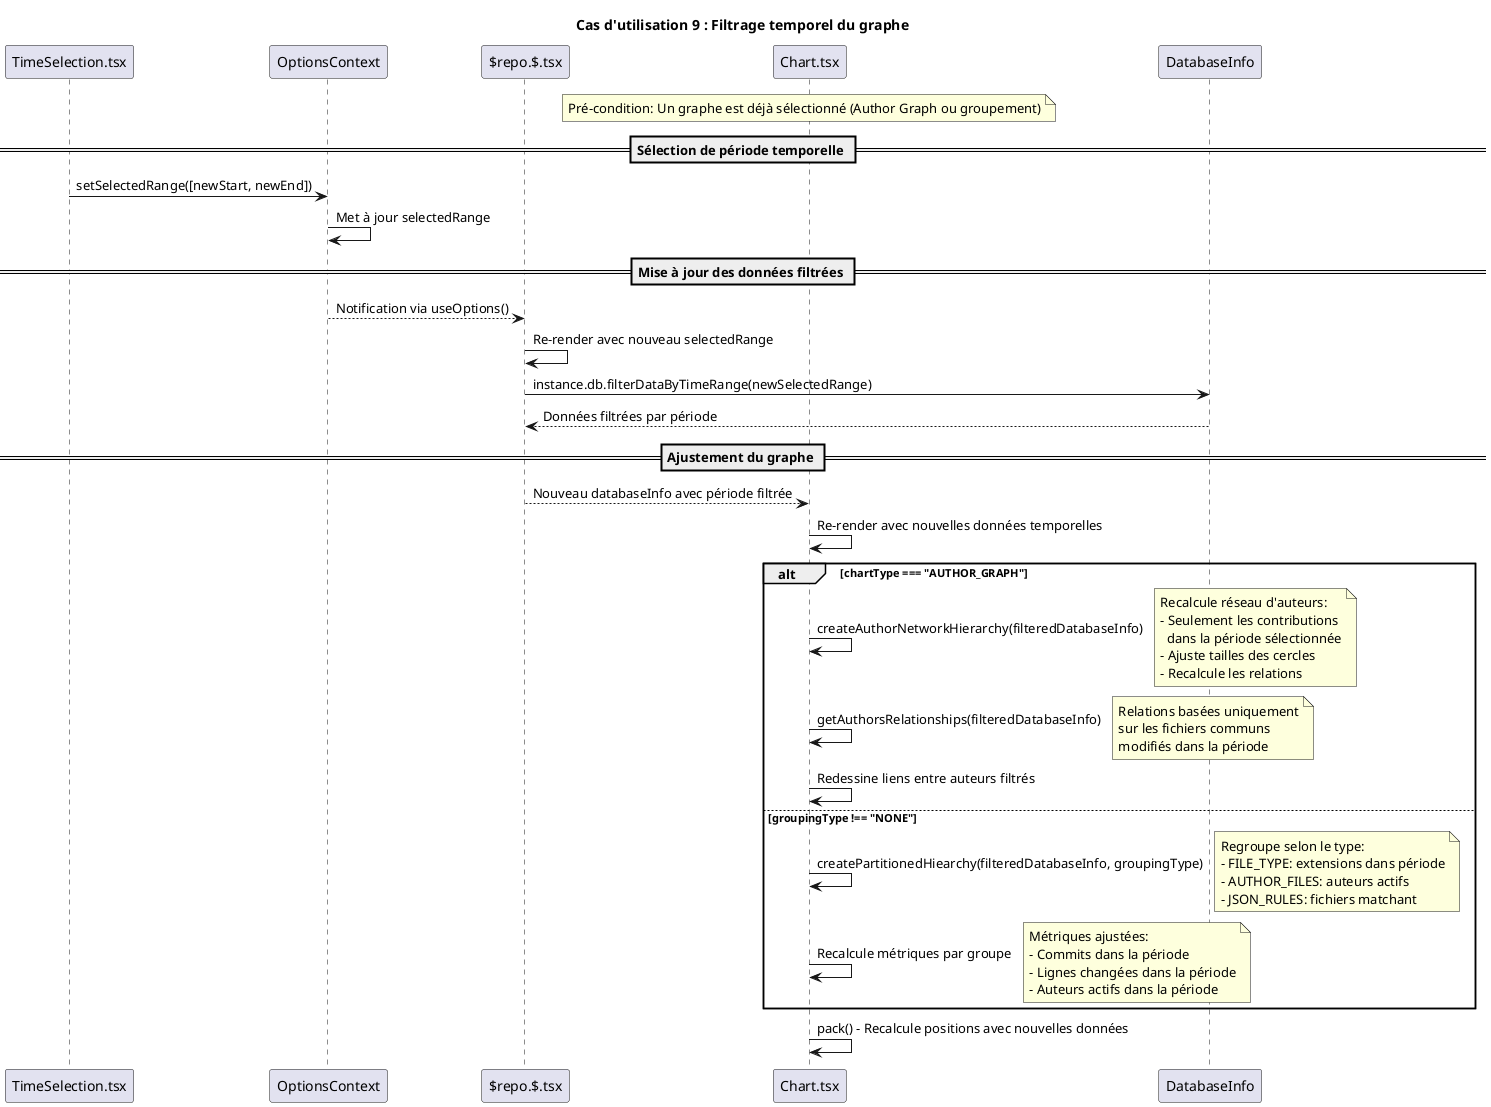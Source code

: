 @startuml
title Cas d'utilisation 9 : Filtrage temporel du graphe

participant "TimeSelection.tsx" as TS
participant "OptionsContext" as OC
participant "$repo.$.tsx" as R
participant "Chart.tsx" as C
participant "DatabaseInfo" as DB

note over C: Pré-condition: Un graphe est déjà sélectionné (Author Graph ou groupement)

== Sélection de période temporelle ==
TS -> OC: setSelectedRange([newStart, newEnd])
OC -> OC: Met à jour selectedRange

== Mise à jour des données filtrées ==
OC --> R: Notification via useOptions()
R -> R: Re-render avec nouveau selectedRange
R -> DB: instance.db.filterDataByTimeRange(newSelectedRange)
DB --> R: Données filtrées par période

== Ajustement du graphe ==
R --> C: Nouveau databaseInfo avec période filtrée
C -> C: Re-render avec nouvelles données temporelles
alt chartType === "AUTHOR_GRAPH"
    C -> C: createAuthorNetworkHierarchy(filteredDatabaseInfo)
    note right: Recalcule réseau d'auteurs:\n- Seulement les contributions\n  dans la période sélectionnée\n- Ajuste tailles des cercles\n- Recalcule les relations
    
    C -> C: getAuthorsRelationships(filteredDatabaseInfo)
    note right: Relations basées uniquement\nsur les fichiers communs\nmodifiés dans la période
    
    C -> C: Redessine liens entre auteurs filtrés
    
else groupingType !== "NONE"
    C -> C: createPartitionedHiearchy(filteredDatabaseInfo, groupingType)
    note right: Regroupe selon le type:\n- FILE_TYPE: extensions dans période\n- AUTHOR_FILES: auteurs actifs\n- JSON_RULES: fichiers matchant
    
    C -> C: Recalcule métriques par groupe
    note right: Métriques ajustées:\n- Commits dans la période\n- Lignes changées dans la période\n- Auteurs actifs dans la période
end

C -> C: pack() - Recalcule positions avec nouvelles données
@enduml